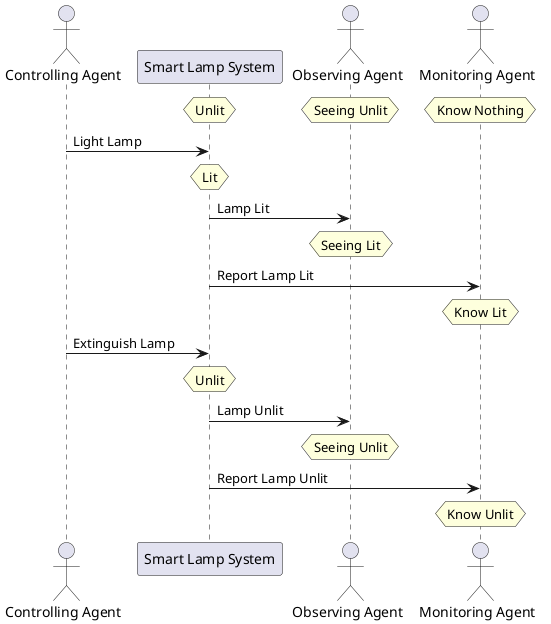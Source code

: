 @startuml
!pragma teoz true
actor "Controlling Agent" as Controller
!ifdef SHOW_SERVICES
!include services_0a.uml!SERVICE_DEFINITIONS
!else
!ifdef SHOW_SYSTEM
!include system_scenario_0a.uml!SYSTEM_DEFINITIONS
!else
participant "Smart Lamp System" as SmartLampSystem
!endif
!endif
actor "Observing Agent" as Observer
actor "Monitoring Agent" as Monitor

!ifdef SHOW_SERVICES
!else
!ifdef SHOW_SYSTEM
!else
hnote over SmartLampSystem : Unlit
!endif
!endif
/ hnote over Observer : Seeing Unlit
/ hnote over Monitor : Know Nothing

!ifdef SHOW_SERVICES
!include services_0a.uml!SERVICE_LIGHT_LAMP
!else
!ifdef SHOW_SYSTEM
!include system_scenario_0a.uml!SYSTEM_LIGHT_LAMP
!else
Controller -> SmartLampSystem : Light Lamp
hnote over SmartLampSystem : Lit
SmartLampSystem -> Observer : Lamp Lit
hnote over Observer : Seeing Lit
SmartLampSystem -> Monitor : Report Lamp Lit
hnote over Monitor : Know Lit
!endif
!endif

!ifdef SHOW_SERVICES
!include services_0a.uml!SERVICE_EXTINGUISH_LAMP
!else
!ifdef SHOW_SYSTEM
!include system_scenario_0a.uml!SYSTEM_EXTINGUISH_LAMP
!else
Controller -> SmartLampSystem : Extinguish Lamp
hnote over SmartLampSystem : Unlit
SmartLampSystem -> Observer : Lamp Unlit
hnote over Observer : Seeing Unlit
SmartLampSystem -> Monitor : Report Lamp Unlit
hnote over Monitor : Know Unlit
!endif
!endif

@enduml
